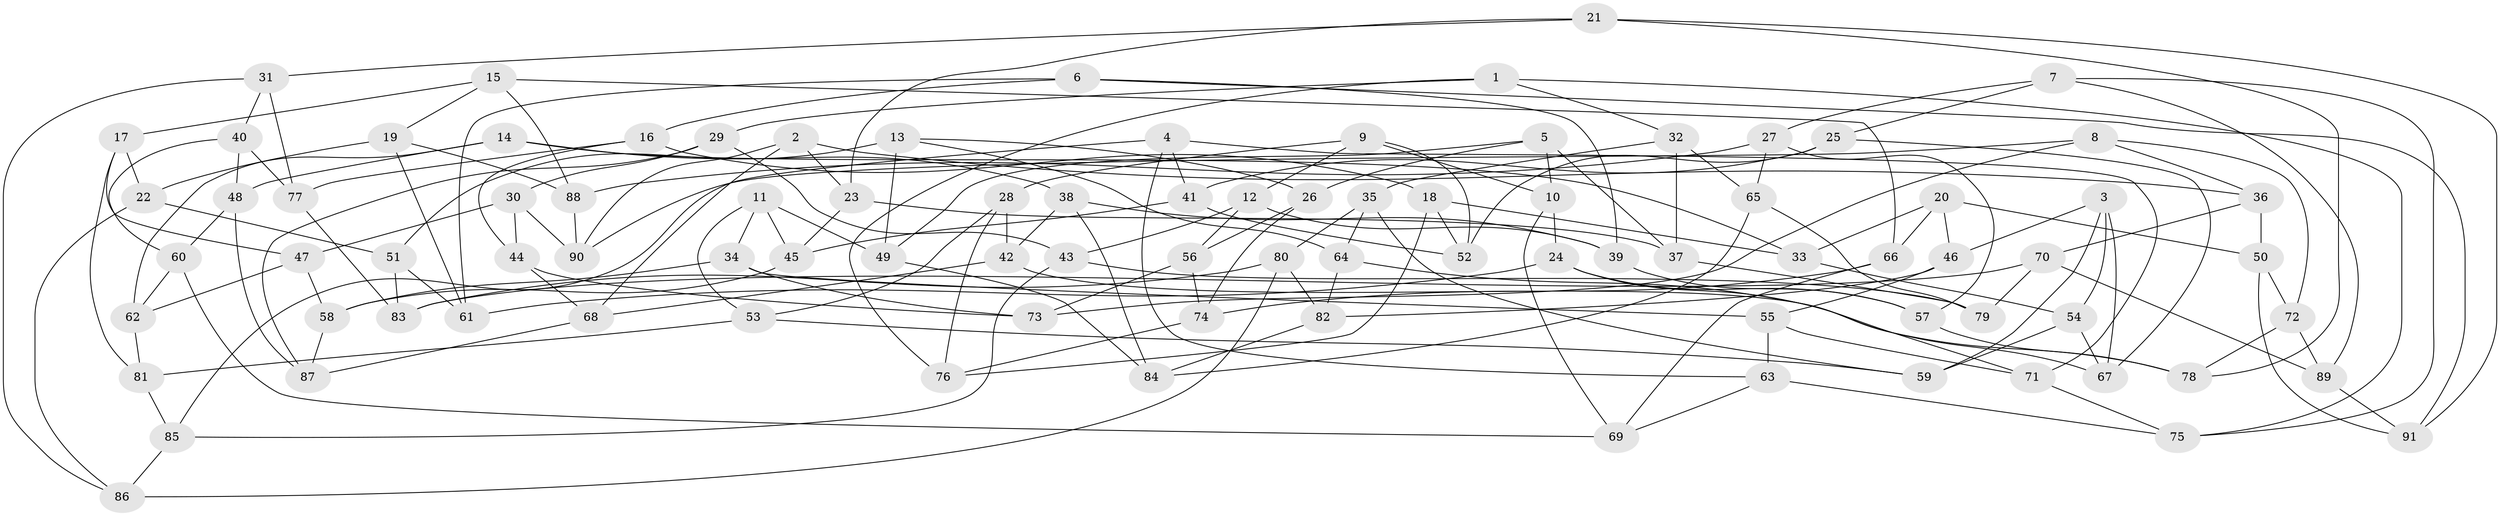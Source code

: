 // Generated by graph-tools (version 1.1) at 2025/11/02/27/25 16:11:48]
// undirected, 91 vertices, 182 edges
graph export_dot {
graph [start="1"]
  node [color=gray90,style=filled];
  1;
  2;
  3;
  4;
  5;
  6;
  7;
  8;
  9;
  10;
  11;
  12;
  13;
  14;
  15;
  16;
  17;
  18;
  19;
  20;
  21;
  22;
  23;
  24;
  25;
  26;
  27;
  28;
  29;
  30;
  31;
  32;
  33;
  34;
  35;
  36;
  37;
  38;
  39;
  40;
  41;
  42;
  43;
  44;
  45;
  46;
  47;
  48;
  49;
  50;
  51;
  52;
  53;
  54;
  55;
  56;
  57;
  58;
  59;
  60;
  61;
  62;
  63;
  64;
  65;
  66;
  67;
  68;
  69;
  70;
  71;
  72;
  73;
  74;
  75;
  76;
  77;
  78;
  79;
  80;
  81;
  82;
  83;
  84;
  85;
  86;
  87;
  88;
  89;
  90;
  91;
  1 -- 29;
  1 -- 76;
  1 -- 75;
  1 -- 32;
  2 -- 68;
  2 -- 23;
  2 -- 90;
  2 -- 36;
  3 -- 54;
  3 -- 67;
  3 -- 59;
  3 -- 46;
  4 -- 63;
  4 -- 71;
  4 -- 41;
  4 -- 85;
  5 -- 10;
  5 -- 26;
  5 -- 49;
  5 -- 37;
  6 -- 39;
  6 -- 61;
  6 -- 16;
  6 -- 91;
  7 -- 75;
  7 -- 25;
  7 -- 89;
  7 -- 27;
  8 -- 36;
  8 -- 73;
  8 -- 72;
  8 -- 90;
  9 -- 52;
  9 -- 10;
  9 -- 12;
  9 -- 28;
  10 -- 69;
  10 -- 24;
  11 -- 49;
  11 -- 53;
  11 -- 34;
  11 -- 45;
  12 -- 56;
  12 -- 39;
  12 -- 43;
  13 -- 64;
  13 -- 26;
  13 -- 51;
  13 -- 49;
  14 -- 38;
  14 -- 62;
  14 -- 48;
  14 -- 33;
  15 -- 19;
  15 -- 17;
  15 -- 66;
  15 -- 88;
  16 -- 77;
  16 -- 44;
  16 -- 18;
  17 -- 47;
  17 -- 22;
  17 -- 81;
  18 -- 52;
  18 -- 33;
  18 -- 76;
  19 -- 88;
  19 -- 22;
  19 -- 61;
  20 -- 33;
  20 -- 50;
  20 -- 66;
  20 -- 46;
  21 -- 91;
  21 -- 78;
  21 -- 23;
  21 -- 31;
  22 -- 51;
  22 -- 86;
  23 -- 37;
  23 -- 45;
  24 -- 71;
  24 -- 57;
  24 -- 61;
  25 -- 52;
  25 -- 41;
  25 -- 67;
  26 -- 74;
  26 -- 56;
  27 -- 65;
  27 -- 57;
  27 -- 88;
  28 -- 42;
  28 -- 53;
  28 -- 76;
  29 -- 30;
  29 -- 43;
  29 -- 87;
  30 -- 44;
  30 -- 90;
  30 -- 47;
  31 -- 40;
  31 -- 86;
  31 -- 77;
  32 -- 37;
  32 -- 35;
  32 -- 65;
  33 -- 54;
  34 -- 55;
  34 -- 73;
  34 -- 58;
  35 -- 80;
  35 -- 64;
  35 -- 59;
  36 -- 50;
  36 -- 70;
  37 -- 79;
  38 -- 39;
  38 -- 42;
  38 -- 84;
  39 -- 57;
  40 -- 48;
  40 -- 77;
  40 -- 60;
  41 -- 45;
  41 -- 52;
  42 -- 78;
  42 -- 68;
  43 -- 85;
  43 -- 79;
  44 -- 68;
  44 -- 73;
  45 -- 58;
  46 -- 55;
  46 -- 82;
  47 -- 58;
  47 -- 62;
  48 -- 87;
  48 -- 60;
  49 -- 84;
  50 -- 91;
  50 -- 72;
  51 -- 83;
  51 -- 61;
  53 -- 81;
  53 -- 59;
  54 -- 67;
  54 -- 59;
  55 -- 71;
  55 -- 63;
  56 -- 73;
  56 -- 74;
  57 -- 78;
  58 -- 87;
  60 -- 69;
  60 -- 62;
  62 -- 81;
  63 -- 75;
  63 -- 69;
  64 -- 67;
  64 -- 82;
  65 -- 79;
  65 -- 84;
  66 -- 74;
  66 -- 69;
  68 -- 87;
  70 -- 79;
  70 -- 83;
  70 -- 89;
  71 -- 75;
  72 -- 89;
  72 -- 78;
  74 -- 76;
  77 -- 83;
  80 -- 86;
  80 -- 82;
  80 -- 83;
  81 -- 85;
  82 -- 84;
  85 -- 86;
  88 -- 90;
  89 -- 91;
}
